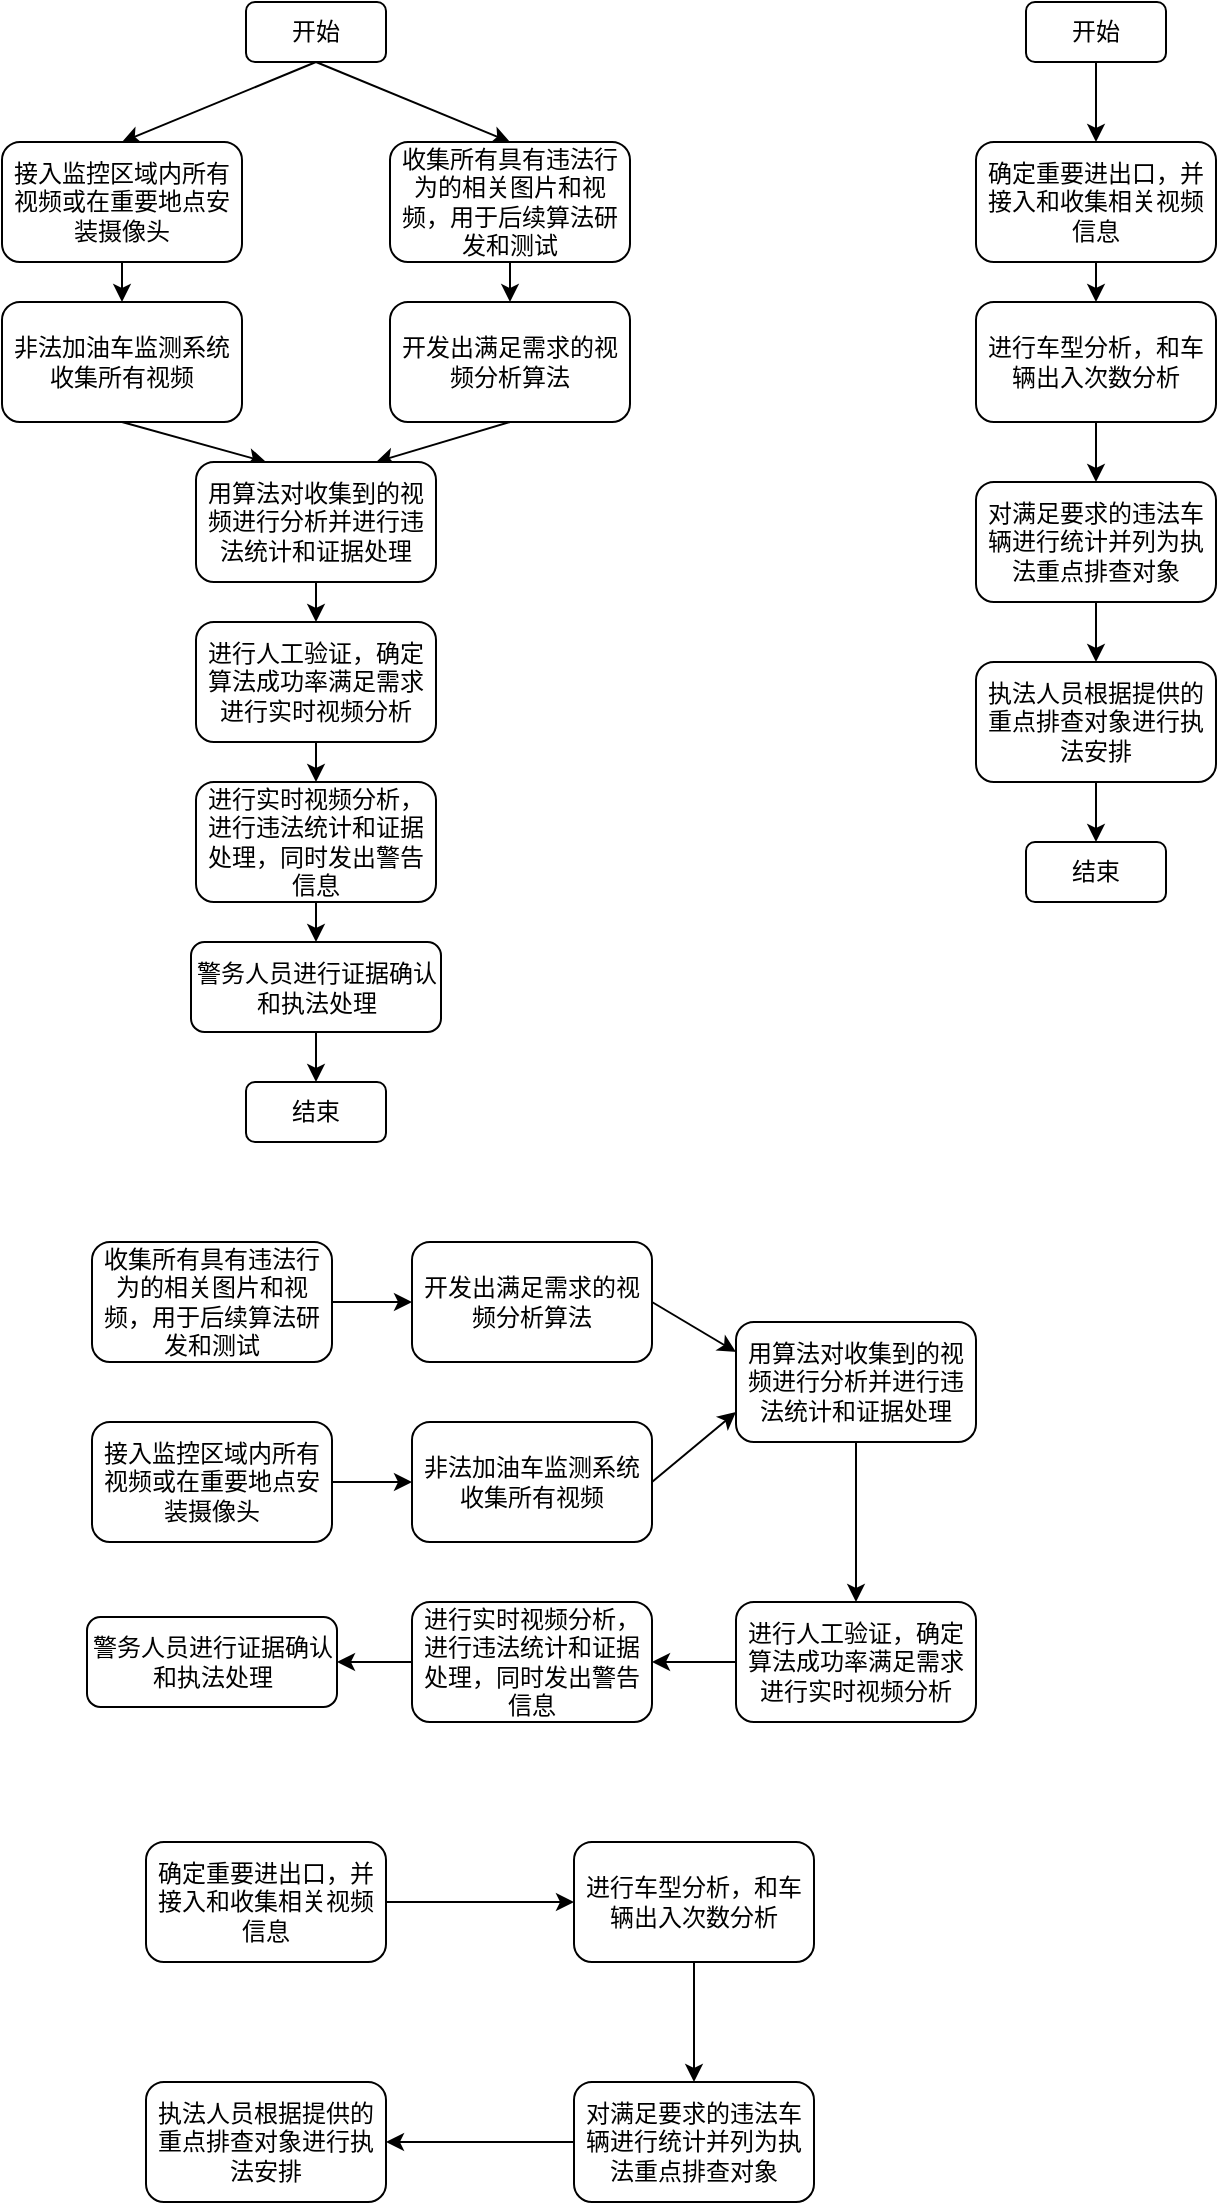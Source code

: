 <mxfile version="14.9.3" type="github">
  <diagram id="95uC0-5RRBxN5uwg9bys" name="Page-1">
    <mxGraphModel dx="786" dy="433" grid="1" gridSize="10" guides="1" tooltips="1" connect="1" arrows="1" fold="1" page="1" pageScale="1" pageWidth="827" pageHeight="1169" math="0" shadow="0">
      <root>
        <mxCell id="0" />
        <mxCell id="1" parent="0" />
        <mxCell id="xqMeAvLGvaLpMlTr5o7N-4" style="rounded=0;orthogonalLoop=1;jettySize=auto;html=1;exitX=0.5;exitY=1;exitDx=0;exitDy=0;entryX=0.5;entryY=0;entryDx=0;entryDy=0;" edge="1" parent="1" source="xqMeAvLGvaLpMlTr5o7N-1" target="xqMeAvLGvaLpMlTr5o7N-3">
          <mxGeometry relative="1" as="geometry" />
        </mxCell>
        <mxCell id="xqMeAvLGvaLpMlTr5o7N-9" style="edgeStyle=none;rounded=0;orthogonalLoop=1;jettySize=auto;html=1;exitX=0.5;exitY=1;exitDx=0;exitDy=0;entryX=0.5;entryY=0;entryDx=0;entryDy=0;" edge="1" parent="1" source="xqMeAvLGvaLpMlTr5o7N-1" target="xqMeAvLGvaLpMlTr5o7N-7">
          <mxGeometry relative="1" as="geometry" />
        </mxCell>
        <mxCell id="xqMeAvLGvaLpMlTr5o7N-1" value="开始" style="rounded=1;whiteSpace=wrap;html=1;" vertex="1" parent="1">
          <mxGeometry x="240" y="20" width="70" height="30" as="geometry" />
        </mxCell>
        <mxCell id="xqMeAvLGvaLpMlTr5o7N-2" value="结束" style="rounded=1;whiteSpace=wrap;html=1;" vertex="1" parent="1">
          <mxGeometry x="240" y="560" width="70" height="30" as="geometry" />
        </mxCell>
        <mxCell id="xqMeAvLGvaLpMlTr5o7N-6" style="edgeStyle=orthogonalEdgeStyle;rounded=0;orthogonalLoop=1;jettySize=auto;html=1;exitX=0.5;exitY=1;exitDx=0;exitDy=0;entryX=0.5;entryY=0;entryDx=0;entryDy=0;" edge="1" parent="1" source="xqMeAvLGvaLpMlTr5o7N-3" target="xqMeAvLGvaLpMlTr5o7N-5">
          <mxGeometry relative="1" as="geometry" />
        </mxCell>
        <mxCell id="xqMeAvLGvaLpMlTr5o7N-3" value="接入监控区域内所有视频或在重要地点安装摄像头" style="rounded=1;whiteSpace=wrap;html=1;" vertex="1" parent="1">
          <mxGeometry x="118" y="90" width="120" height="60" as="geometry" />
        </mxCell>
        <mxCell id="xqMeAvLGvaLpMlTr5o7N-12" style="edgeStyle=none;rounded=0;orthogonalLoop=1;jettySize=auto;html=1;exitX=0.5;exitY=1;exitDx=0;exitDy=0;entryX=0.292;entryY=0;entryDx=0;entryDy=0;entryPerimeter=0;" edge="1" parent="1" source="xqMeAvLGvaLpMlTr5o7N-5" target="xqMeAvLGvaLpMlTr5o7N-11">
          <mxGeometry relative="1" as="geometry">
            <mxPoint x="216.8" y="250" as="targetPoint" />
          </mxGeometry>
        </mxCell>
        <mxCell id="xqMeAvLGvaLpMlTr5o7N-5" value="非法加油车监测系统收集所有视频" style="rounded=1;whiteSpace=wrap;html=1;" vertex="1" parent="1">
          <mxGeometry x="118" y="170" width="120" height="60" as="geometry" />
        </mxCell>
        <mxCell id="xqMeAvLGvaLpMlTr5o7N-10" style="edgeStyle=none;rounded=0;orthogonalLoop=1;jettySize=auto;html=1;exitX=0.5;exitY=1;exitDx=0;exitDy=0;entryX=0.5;entryY=0;entryDx=0;entryDy=0;" edge="1" parent="1" source="xqMeAvLGvaLpMlTr5o7N-7" target="xqMeAvLGvaLpMlTr5o7N-8">
          <mxGeometry relative="1" as="geometry" />
        </mxCell>
        <mxCell id="xqMeAvLGvaLpMlTr5o7N-7" value="收集所有具有违法行为的相关图片和视频，用于后续算法研发和测试" style="rounded=1;whiteSpace=wrap;html=1;" vertex="1" parent="1">
          <mxGeometry x="312" y="90" width="120" height="60" as="geometry" />
        </mxCell>
        <mxCell id="xqMeAvLGvaLpMlTr5o7N-13" style="edgeStyle=none;rounded=0;orthogonalLoop=1;jettySize=auto;html=1;exitX=0.5;exitY=1;exitDx=0;exitDy=0;entryX=0.75;entryY=0;entryDx=0;entryDy=0;" edge="1" parent="1" source="xqMeAvLGvaLpMlTr5o7N-8" target="xqMeAvLGvaLpMlTr5o7N-11">
          <mxGeometry relative="1" as="geometry">
            <mxPoint x="296" y="251.02" as="targetPoint" />
          </mxGeometry>
        </mxCell>
        <mxCell id="xqMeAvLGvaLpMlTr5o7N-8" value="开发出满足需求的视频分析算法" style="rounded=1;whiteSpace=wrap;html=1;" vertex="1" parent="1">
          <mxGeometry x="312" y="170" width="120" height="60" as="geometry" />
        </mxCell>
        <mxCell id="xqMeAvLGvaLpMlTr5o7N-15" style="edgeStyle=none;rounded=0;orthogonalLoop=1;jettySize=auto;html=1;exitX=0.5;exitY=1;exitDx=0;exitDy=0;entryX=0.5;entryY=0;entryDx=0;entryDy=0;" edge="1" parent="1" source="xqMeAvLGvaLpMlTr5o7N-11" target="xqMeAvLGvaLpMlTr5o7N-14">
          <mxGeometry relative="1" as="geometry" />
        </mxCell>
        <mxCell id="xqMeAvLGvaLpMlTr5o7N-11" value="用算法对收集到的视频进行分析并进行违法统计和证据处理" style="rounded=1;whiteSpace=wrap;html=1;" vertex="1" parent="1">
          <mxGeometry x="215" y="250" width="120" height="60" as="geometry" />
        </mxCell>
        <mxCell id="xqMeAvLGvaLpMlTr5o7N-18" style="edgeStyle=none;rounded=0;orthogonalLoop=1;jettySize=auto;html=1;exitX=0.5;exitY=1;exitDx=0;exitDy=0;entryX=0.5;entryY=0;entryDx=0;entryDy=0;" edge="1" parent="1" source="xqMeAvLGvaLpMlTr5o7N-14" target="xqMeAvLGvaLpMlTr5o7N-17">
          <mxGeometry relative="1" as="geometry" />
        </mxCell>
        <mxCell id="xqMeAvLGvaLpMlTr5o7N-14" value="进行人工验证，确定算法成功率满足需求进行实时视频分析" style="rounded=1;whiteSpace=wrap;html=1;" vertex="1" parent="1">
          <mxGeometry x="215" y="330" width="120" height="60" as="geometry" />
        </mxCell>
        <mxCell id="xqMeAvLGvaLpMlTr5o7N-20" style="edgeStyle=none;rounded=0;orthogonalLoop=1;jettySize=auto;html=1;exitX=0.5;exitY=1;exitDx=0;exitDy=0;entryX=0.5;entryY=0;entryDx=0;entryDy=0;" edge="1" parent="1" source="xqMeAvLGvaLpMlTr5o7N-17" target="xqMeAvLGvaLpMlTr5o7N-19">
          <mxGeometry relative="1" as="geometry" />
        </mxCell>
        <mxCell id="xqMeAvLGvaLpMlTr5o7N-17" value="进行实时视频分析，进行违法统计和证据处理，同时发出警告信息" style="rounded=1;whiteSpace=wrap;html=1;" vertex="1" parent="1">
          <mxGeometry x="215" y="410" width="120" height="60" as="geometry" />
        </mxCell>
        <mxCell id="xqMeAvLGvaLpMlTr5o7N-21" style="edgeStyle=none;rounded=0;orthogonalLoop=1;jettySize=auto;html=1;exitX=0.5;exitY=1;exitDx=0;exitDy=0;entryX=0.5;entryY=0;entryDx=0;entryDy=0;" edge="1" parent="1" source="xqMeAvLGvaLpMlTr5o7N-19" target="xqMeAvLGvaLpMlTr5o7N-2">
          <mxGeometry relative="1" as="geometry" />
        </mxCell>
        <mxCell id="xqMeAvLGvaLpMlTr5o7N-19" value="警务人员进行证据确认和执法处理" style="rounded=1;whiteSpace=wrap;html=1;" vertex="1" parent="1">
          <mxGeometry x="212.5" y="490" width="125" height="45" as="geometry" />
        </mxCell>
        <mxCell id="xqMeAvLGvaLpMlTr5o7N-26" style="edgeStyle=none;rounded=0;orthogonalLoop=1;jettySize=auto;html=1;exitX=0.5;exitY=1;exitDx=0;exitDy=0;entryX=0.5;entryY=0;entryDx=0;entryDy=0;" edge="1" parent="1" source="xqMeAvLGvaLpMlTr5o7N-23" target="xqMeAvLGvaLpMlTr5o7N-24">
          <mxGeometry relative="1" as="geometry" />
        </mxCell>
        <mxCell id="xqMeAvLGvaLpMlTr5o7N-23" value="开始" style="rounded=1;whiteSpace=wrap;html=1;" vertex="1" parent="1">
          <mxGeometry x="630" y="20" width="70" height="30" as="geometry" />
        </mxCell>
        <mxCell id="xqMeAvLGvaLpMlTr5o7N-28" style="edgeStyle=none;rounded=0;orthogonalLoop=1;jettySize=auto;html=1;exitX=0.5;exitY=1;exitDx=0;exitDy=0;entryX=0.5;entryY=0;entryDx=0;entryDy=0;" edge="1" parent="1" source="xqMeAvLGvaLpMlTr5o7N-24" target="xqMeAvLGvaLpMlTr5o7N-27">
          <mxGeometry relative="1" as="geometry" />
        </mxCell>
        <mxCell id="xqMeAvLGvaLpMlTr5o7N-24" value="确定重要进出口，并接入和收集相关视频信息" style="rounded=1;whiteSpace=wrap;html=1;" vertex="1" parent="1">
          <mxGeometry x="605" y="90" width="120" height="60" as="geometry" />
        </mxCell>
        <mxCell id="xqMeAvLGvaLpMlTr5o7N-30" style="edgeStyle=none;rounded=0;orthogonalLoop=1;jettySize=auto;html=1;exitX=0.5;exitY=1;exitDx=0;exitDy=0;entryX=0.5;entryY=0;entryDx=0;entryDy=0;" edge="1" parent="1" source="xqMeAvLGvaLpMlTr5o7N-27" target="xqMeAvLGvaLpMlTr5o7N-29">
          <mxGeometry relative="1" as="geometry" />
        </mxCell>
        <mxCell id="xqMeAvLGvaLpMlTr5o7N-27" value="进行车型分析，和车辆出入次数分析" style="rounded=1;whiteSpace=wrap;html=1;" vertex="1" parent="1">
          <mxGeometry x="605" y="170" width="120" height="60" as="geometry" />
        </mxCell>
        <mxCell id="xqMeAvLGvaLpMlTr5o7N-32" style="edgeStyle=none;rounded=0;orthogonalLoop=1;jettySize=auto;html=1;exitX=0.5;exitY=1;exitDx=0;exitDy=0;entryX=0.5;entryY=0;entryDx=0;entryDy=0;" edge="1" parent="1" source="xqMeAvLGvaLpMlTr5o7N-29" target="xqMeAvLGvaLpMlTr5o7N-31">
          <mxGeometry relative="1" as="geometry" />
        </mxCell>
        <mxCell id="xqMeAvLGvaLpMlTr5o7N-29" value="对满足要求的违法车辆进行统计并列为执法重点排查对象" style="rounded=1;whiteSpace=wrap;html=1;" vertex="1" parent="1">
          <mxGeometry x="605" y="260" width="120" height="60" as="geometry" />
        </mxCell>
        <mxCell id="xqMeAvLGvaLpMlTr5o7N-34" style="edgeStyle=none;rounded=0;orthogonalLoop=1;jettySize=auto;html=1;exitX=0.5;exitY=1;exitDx=0;exitDy=0;entryX=0.5;entryY=0;entryDx=0;entryDy=0;" edge="1" parent="1" source="xqMeAvLGvaLpMlTr5o7N-31" target="xqMeAvLGvaLpMlTr5o7N-33">
          <mxGeometry relative="1" as="geometry" />
        </mxCell>
        <mxCell id="xqMeAvLGvaLpMlTr5o7N-31" value="执法人员根据提供的重点排查对象进行执法安排" style="rounded=1;whiteSpace=wrap;html=1;" vertex="1" parent="1">
          <mxGeometry x="605" y="350" width="120" height="60" as="geometry" />
        </mxCell>
        <mxCell id="xqMeAvLGvaLpMlTr5o7N-33" value="结束" style="rounded=1;whiteSpace=wrap;html=1;" vertex="1" parent="1">
          <mxGeometry x="630" y="440" width="70" height="30" as="geometry" />
        </mxCell>
        <mxCell id="xqMeAvLGvaLpMlTr5o7N-74" style="edgeStyle=none;rounded=0;orthogonalLoop=1;jettySize=auto;html=1;exitX=1;exitY=0.5;exitDx=0;exitDy=0;entryX=0;entryY=0.5;entryDx=0;entryDy=0;" edge="1" parent="1" source="xqMeAvLGvaLpMlTr5o7N-58" target="xqMeAvLGvaLpMlTr5o7N-60">
          <mxGeometry relative="1" as="geometry" />
        </mxCell>
        <mxCell id="xqMeAvLGvaLpMlTr5o7N-58" value="接入监控区域内所有视频或在重要地点安装摄像头" style="rounded=1;whiteSpace=wrap;html=1;" vertex="1" parent="1">
          <mxGeometry x="163" y="730" width="120" height="60" as="geometry" />
        </mxCell>
        <mxCell id="xqMeAvLGvaLpMlTr5o7N-76" style="edgeStyle=none;rounded=0;orthogonalLoop=1;jettySize=auto;html=1;exitX=1;exitY=0.5;exitDx=0;exitDy=0;entryX=0;entryY=0.75;entryDx=0;entryDy=0;" edge="1" parent="1" source="xqMeAvLGvaLpMlTr5o7N-60" target="xqMeAvLGvaLpMlTr5o7N-66">
          <mxGeometry relative="1" as="geometry" />
        </mxCell>
        <mxCell id="xqMeAvLGvaLpMlTr5o7N-60" value="非法加油车监测系统收集所有视频" style="rounded=1;whiteSpace=wrap;html=1;" vertex="1" parent="1">
          <mxGeometry x="323" y="730" width="120" height="60" as="geometry" />
        </mxCell>
        <mxCell id="xqMeAvLGvaLpMlTr5o7N-73" style="edgeStyle=none;rounded=0;orthogonalLoop=1;jettySize=auto;html=1;exitX=1;exitY=0.5;exitDx=0;exitDy=0;entryX=0;entryY=0.5;entryDx=0;entryDy=0;" edge="1" parent="1" source="xqMeAvLGvaLpMlTr5o7N-62" target="xqMeAvLGvaLpMlTr5o7N-64">
          <mxGeometry relative="1" as="geometry" />
        </mxCell>
        <mxCell id="xqMeAvLGvaLpMlTr5o7N-62" value="收集所有具有违法行为的相关图片和视频，用于后续算法研发和测试" style="rounded=1;whiteSpace=wrap;html=1;" vertex="1" parent="1">
          <mxGeometry x="163" y="640" width="120" height="60" as="geometry" />
        </mxCell>
        <mxCell id="xqMeAvLGvaLpMlTr5o7N-75" style="edgeStyle=none;rounded=0;orthogonalLoop=1;jettySize=auto;html=1;exitX=1;exitY=0.5;exitDx=0;exitDy=0;entryX=0;entryY=0.25;entryDx=0;entryDy=0;" edge="1" parent="1" source="xqMeAvLGvaLpMlTr5o7N-64" target="xqMeAvLGvaLpMlTr5o7N-66">
          <mxGeometry relative="1" as="geometry" />
        </mxCell>
        <mxCell id="xqMeAvLGvaLpMlTr5o7N-64" value="开发出满足需求的视频分析算法" style="rounded=1;whiteSpace=wrap;html=1;" vertex="1" parent="1">
          <mxGeometry x="323" y="640" width="120" height="60" as="geometry" />
        </mxCell>
        <mxCell id="xqMeAvLGvaLpMlTr5o7N-77" style="edgeStyle=none;rounded=0;orthogonalLoop=1;jettySize=auto;html=1;exitX=0.5;exitY=1;exitDx=0;exitDy=0;" edge="1" parent="1" source="xqMeAvLGvaLpMlTr5o7N-66" target="xqMeAvLGvaLpMlTr5o7N-68">
          <mxGeometry relative="1" as="geometry" />
        </mxCell>
        <mxCell id="xqMeAvLGvaLpMlTr5o7N-66" value="用算法对收集到的视频进行分析并进行违法统计和证据处理" style="rounded=1;whiteSpace=wrap;html=1;" vertex="1" parent="1">
          <mxGeometry x="485" y="680" width="120" height="60" as="geometry" />
        </mxCell>
        <mxCell id="xqMeAvLGvaLpMlTr5o7N-79" style="edgeStyle=none;rounded=0;orthogonalLoop=1;jettySize=auto;html=1;exitX=0;exitY=0.5;exitDx=0;exitDy=0;entryX=1;entryY=0.5;entryDx=0;entryDy=0;" edge="1" parent="1" source="xqMeAvLGvaLpMlTr5o7N-68" target="xqMeAvLGvaLpMlTr5o7N-70">
          <mxGeometry relative="1" as="geometry" />
        </mxCell>
        <mxCell id="xqMeAvLGvaLpMlTr5o7N-68" value="进行人工验证，确定算法成功率满足需求进行实时视频分析" style="rounded=1;whiteSpace=wrap;html=1;" vertex="1" parent="1">
          <mxGeometry x="485" y="820" width="120" height="60" as="geometry" />
        </mxCell>
        <mxCell id="xqMeAvLGvaLpMlTr5o7N-80" style="edgeStyle=none;rounded=0;orthogonalLoop=1;jettySize=auto;html=1;exitX=0;exitY=0.5;exitDx=0;exitDy=0;entryX=1;entryY=0.5;entryDx=0;entryDy=0;" edge="1" parent="1" source="xqMeAvLGvaLpMlTr5o7N-70" target="xqMeAvLGvaLpMlTr5o7N-72">
          <mxGeometry relative="1" as="geometry" />
        </mxCell>
        <mxCell id="xqMeAvLGvaLpMlTr5o7N-70" value="进行实时视频分析，进行违法统计和证据处理，同时发出警告信息" style="rounded=1;whiteSpace=wrap;html=1;" vertex="1" parent="1">
          <mxGeometry x="323" y="820" width="120" height="60" as="geometry" />
        </mxCell>
        <mxCell id="xqMeAvLGvaLpMlTr5o7N-72" value="警务人员进行证据确认和执法处理" style="rounded=1;whiteSpace=wrap;html=1;" vertex="1" parent="1">
          <mxGeometry x="160.5" y="827.5" width="125" height="45" as="geometry" />
        </mxCell>
        <mxCell id="xqMeAvLGvaLpMlTr5o7N-92" style="edgeStyle=none;rounded=0;orthogonalLoop=1;jettySize=auto;html=1;exitX=1;exitY=0.5;exitDx=0;exitDy=0;entryX=0;entryY=0.5;entryDx=0;entryDy=0;" edge="1" parent="1" source="xqMeAvLGvaLpMlTr5o7N-84" target="xqMeAvLGvaLpMlTr5o7N-86">
          <mxGeometry relative="1" as="geometry" />
        </mxCell>
        <mxCell id="xqMeAvLGvaLpMlTr5o7N-84" value="确定重要进出口，并接入和收集相关视频信息" style="rounded=1;whiteSpace=wrap;html=1;" vertex="1" parent="1">
          <mxGeometry x="190" y="940" width="120" height="60" as="geometry" />
        </mxCell>
        <mxCell id="xqMeAvLGvaLpMlTr5o7N-85" style="edgeStyle=none;rounded=0;orthogonalLoop=1;jettySize=auto;html=1;exitX=0.5;exitY=1;exitDx=0;exitDy=0;entryX=0.5;entryY=0;entryDx=0;entryDy=0;" edge="1" parent="1" source="xqMeAvLGvaLpMlTr5o7N-86" target="xqMeAvLGvaLpMlTr5o7N-88">
          <mxGeometry relative="1" as="geometry" />
        </mxCell>
        <mxCell id="xqMeAvLGvaLpMlTr5o7N-86" value="进行车型分析，和车辆出入次数分析" style="rounded=1;whiteSpace=wrap;html=1;" vertex="1" parent="1">
          <mxGeometry x="404" y="940" width="120" height="60" as="geometry" />
        </mxCell>
        <mxCell id="xqMeAvLGvaLpMlTr5o7N-93" style="edgeStyle=none;rounded=0;orthogonalLoop=1;jettySize=auto;html=1;exitX=0;exitY=0.5;exitDx=0;exitDy=0;entryX=1;entryY=0.5;entryDx=0;entryDy=0;" edge="1" parent="1" source="xqMeAvLGvaLpMlTr5o7N-88" target="xqMeAvLGvaLpMlTr5o7N-90">
          <mxGeometry relative="1" as="geometry" />
        </mxCell>
        <mxCell id="xqMeAvLGvaLpMlTr5o7N-88" value="对满足要求的违法车辆进行统计并列为执法重点排查对象" style="rounded=1;whiteSpace=wrap;html=1;" vertex="1" parent="1">
          <mxGeometry x="404" y="1060" width="120" height="60" as="geometry" />
        </mxCell>
        <mxCell id="xqMeAvLGvaLpMlTr5o7N-90" value="执法人员根据提供的重点排查对象进行执法安排" style="rounded=1;whiteSpace=wrap;html=1;" vertex="1" parent="1">
          <mxGeometry x="190" y="1060" width="120" height="60" as="geometry" />
        </mxCell>
      </root>
    </mxGraphModel>
  </diagram>
</mxfile>
